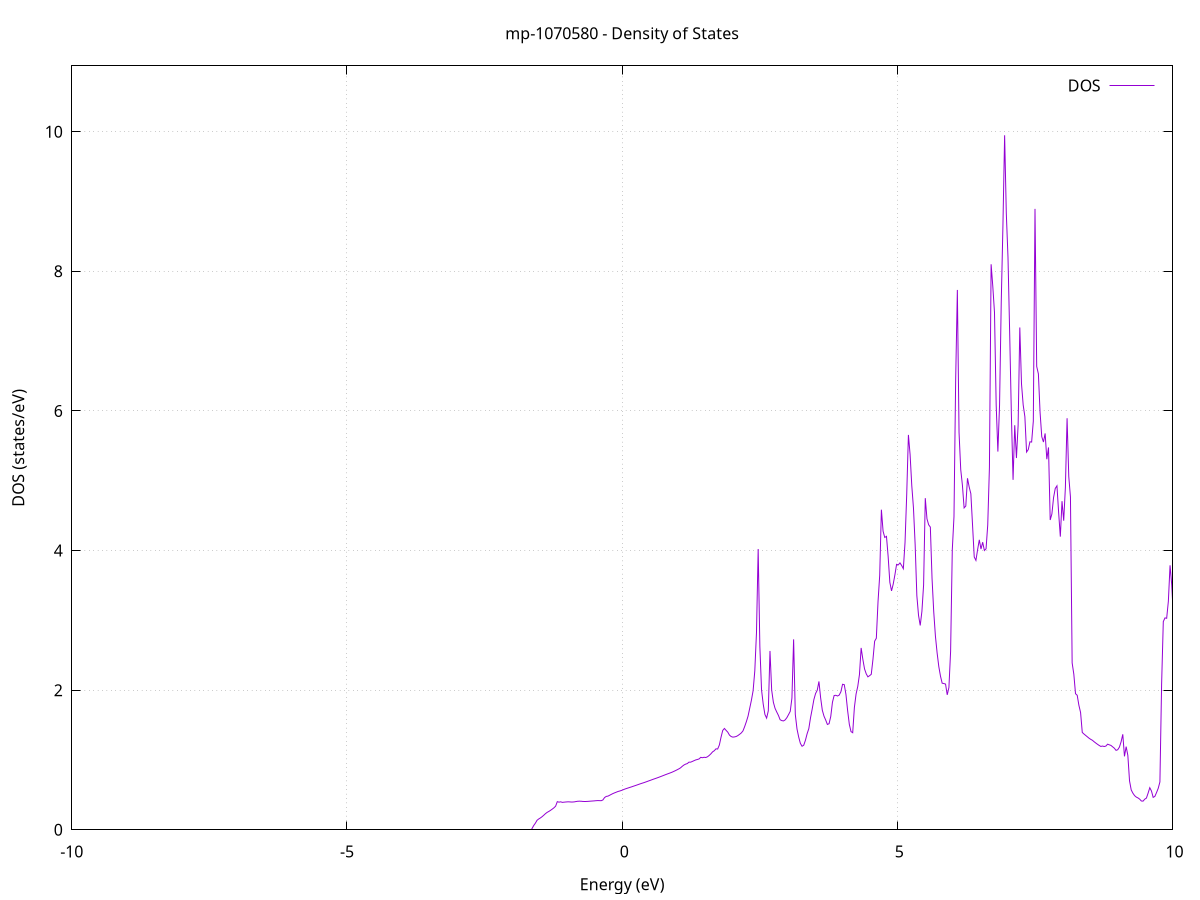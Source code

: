 set title 'mp-1070580 - Density of States'
set xlabel 'Energy (eV)'
set ylabel 'DOS (states/eV)'
set grid
set xrange [-10:10]
set yrange [0:10.944]
set xzeroaxis lt -1
set terminal png size 800,600
set output 'mp-1070580_dos_gnuplot.png'
plot '-' using 1:2 with lines title 'DOS'
-36.205200 0.000000
-36.174500 0.000000
-36.143800 0.000000
-36.113100 0.000000
-36.082500 0.000000
-36.051800 0.000000
-36.021100 0.000000
-35.990500 0.000000
-35.959800 0.000000
-35.929100 0.000000
-35.898400 0.000000
-35.867800 0.000000
-35.837100 0.000000
-35.806400 0.000000
-35.775800 0.000000
-35.745100 0.000000
-35.714400 0.000000
-35.683700 0.000000
-35.653100 0.000000
-35.622400 0.000000
-35.591700 0.000000
-35.561100 0.000000
-35.530400 0.000000
-35.499700 0.000000
-35.469000 0.000000
-35.438400 0.000000
-35.407700 0.000000
-35.377000 0.000000
-35.346400 0.000000
-35.315700 0.000000
-35.285000 0.000000
-35.254300 0.000000
-35.223700 0.000000
-35.193000 0.000000
-35.162300 0.000000
-35.131700 0.000000
-35.101000 0.000000
-35.070300 0.000000
-35.039600 0.000000
-35.009000 0.000000
-34.978300 0.000000
-34.947600 0.000000
-34.917000 0.000000
-34.886300 0.000000
-34.855600 0.000000
-34.824900 0.000000
-34.794300 0.000000
-34.763600 0.000000
-34.732900 0.000000
-34.702300 0.000000
-34.671600 0.000000
-34.640900 0.000000
-34.610200 0.000000
-34.579600 0.000000
-34.548900 0.000000
-34.518200 0.000000
-34.487600 0.000000
-34.456900 0.000000
-34.426200 0.000000
-34.395500 0.000000
-34.364900 0.000000
-34.334200 0.000000
-34.303500 0.000000
-34.272900 0.000000
-34.242200 0.000000
-34.211500 0.000000
-34.180800 0.000000
-34.150200 0.000000
-34.119500 0.000000
-34.088800 0.000000
-34.058200 0.000000
-34.027500 0.000000
-33.996800 0.000000
-33.966100 0.000000
-33.935500 0.000000
-33.904800 0.000000
-33.874100 0.000000
-33.843500 0.000000
-33.812800 0.000000
-33.782100 0.000000
-33.751400 0.000000
-33.720800 0.000000
-33.690100 0.000000
-33.659400 0.000000
-33.628800 0.000000
-33.598100 0.000000
-33.567400 0.000000
-33.536700 0.000000
-33.506100 0.000000
-33.475400 0.000000
-33.444700 0.000000
-33.414100 24.724900
-33.383400 54.787100
-33.352700 37.882100
-33.322000 36.893400
-33.291400 140.689600
-33.260700 34.924200
-33.230000 0.000000
-33.199400 61.455600
-33.168700 0.000000
-33.138000 0.000000
-33.107300 0.000000
-33.076700 0.000000
-33.046000 0.000000
-33.015300 0.000000
-32.984700 0.000000
-32.954000 0.000000
-32.923300 0.000000
-32.892600 0.000000
-32.862000 0.000000
-32.831300 0.000000
-32.800600 0.000000
-32.770000 0.000000
-32.739300 0.000000
-32.708600 0.000000
-32.677900 0.000000
-32.647300 0.000000
-32.616600 0.000000
-32.585900 0.000000
-32.555300 0.000000
-32.524600 0.000000
-32.493900 0.000000
-32.463200 0.000000
-32.432600 0.000000
-32.401900 0.000000
-32.371200 0.000000
-32.340600 0.000000
-32.309900 0.000000
-32.279200 0.000000
-32.248500 0.000000
-32.217900 0.000000
-32.187200 0.000000
-32.156500 0.000000
-32.125900 0.000000
-32.095200 0.000000
-32.064500 0.000000
-32.033800 0.000000
-32.003200 0.000000
-31.972500 0.000000
-31.941800 0.000000
-31.911200 0.000000
-31.880500 0.000000
-31.849800 0.000000
-31.819100 0.000000
-31.788500 0.000000
-31.757800 0.000000
-31.727100 0.000000
-31.696400 0.000000
-31.665800 0.000000
-31.635100 0.000000
-31.604400 0.000000
-31.573800 0.000000
-31.543100 0.000000
-31.512400 0.000000
-31.481700 0.000000
-31.451100 0.000000
-31.420400 0.000000
-31.389700 0.000000
-31.359100 0.000000
-31.328400 0.000000
-31.297700 0.000000
-31.267000 0.000000
-31.236400 0.000000
-31.205700 0.000000
-31.175000 0.000000
-31.144400 0.000000
-31.113700 0.000000
-31.083000 0.000000
-31.052300 0.000000
-31.021700 0.000000
-30.991000 0.000000
-30.960300 0.000000
-30.929700 0.000000
-30.899000 0.000000
-30.868300 0.000000
-30.837600 0.000000
-30.807000 0.000000
-30.776300 0.000000
-30.745600 0.000000
-30.715000 0.000000
-30.684300 0.000000
-30.653600 0.000000
-30.622900 0.000000
-30.592300 0.000000
-30.561600 0.000000
-30.530900 0.000000
-30.500300 0.000000
-30.469600 0.000000
-30.438900 0.000000
-30.408200 0.000000
-30.377600 0.000000
-30.346900 0.000000
-30.316200 0.000000
-30.285600 0.000000
-30.254900 0.000000
-30.224200 0.000000
-30.193500 0.000000
-30.162900 0.000000
-30.132200 0.000000
-30.101500 0.000000
-30.070900 0.000000
-30.040200 0.000000
-30.009500 0.000000
-29.978800 0.000000
-29.948200 0.000000
-29.917500 0.000000
-29.886800 0.000000
-29.856200 0.000000
-29.825500 0.000000
-29.794800 0.000000
-29.764100 0.000000
-29.733500 0.000000
-29.702800 0.000000
-29.672100 0.000000
-29.641500 0.000000
-29.610800 0.000000
-29.580100 0.000000
-29.549400 0.000000
-29.518800 0.000000
-29.488100 0.000000
-29.457400 0.000000
-29.426800 0.000000
-29.396100 0.000000
-29.365400 0.000000
-29.334700 0.000000
-29.304100 0.000000
-29.273400 0.000000
-29.242700 0.000000
-29.212100 0.000000
-29.181400 0.000000
-29.150700 0.000000
-29.120000 0.000000
-29.089400 0.000000
-29.058700 0.000000
-29.028000 0.000000
-28.997400 0.000000
-28.966700 0.000000
-28.936000 0.000000
-28.905300 0.000000
-28.874700 0.000000
-28.844000 0.000000
-28.813300 0.000000
-28.782700 0.000000
-28.752000 0.000000
-28.721300 0.000000
-28.690600 0.000000
-28.660000 0.000000
-28.629300 0.000000
-28.598600 0.000000
-28.568000 0.000000
-28.537300 0.000000
-28.506600 0.000000
-28.475900 0.000000
-28.445300 0.000000
-28.414600 0.000000
-28.383900 0.000000
-28.353300 0.000000
-28.322600 0.000000
-28.291900 0.000000
-28.261200 0.000000
-28.230600 0.000000
-28.199900 0.000000
-28.169200 0.000000
-28.138600 0.000000
-28.107900 0.000000
-28.077200 0.000000
-28.046500 0.000000
-28.015900 0.000000
-27.985200 0.000000
-27.954500 0.000000
-27.923900 0.000000
-27.893200 0.000000
-27.862500 0.000000
-27.831800 0.000000
-27.801200 0.000000
-27.770500 0.000000
-27.739800 0.000000
-27.709200 0.000000
-27.678500 0.000000
-27.647800 0.000000
-27.617100 0.000000
-27.586500 0.000000
-27.555800 0.000000
-27.525100 0.000000
-27.494500 0.000000
-27.463800 0.000000
-27.433100 0.000000
-27.402400 0.000000
-27.371800 0.000000
-27.341100 0.000000
-27.310400 0.000000
-27.279800 0.000000
-27.249100 0.000000
-27.218400 0.000000
-27.187700 0.000000
-27.157100 0.000000
-27.126400 0.000000
-27.095700 0.000000
-27.065100 0.000000
-27.034400 0.000000
-27.003700 0.000000
-26.973000 0.000000
-26.942400 0.000000
-26.911700 0.000000
-26.881000 0.000000
-26.850400 0.000000
-26.819700 0.000000
-26.789000 0.000000
-26.758300 0.000000
-26.727700 0.000000
-26.697000 0.000000
-26.666300 0.000000
-26.635700 0.000000
-26.605000 0.000000
-26.574300 0.000000
-26.543600 0.000000
-26.513000 0.000000
-26.482300 0.000000
-26.451600 0.000000
-26.420900 0.000000
-26.390300 0.000000
-26.359600 0.000000
-26.328900 0.000000
-26.298300 0.000000
-26.267600 0.000000
-26.236900 0.000000
-26.206200 0.000000
-26.175600 0.000000
-26.144900 0.000000
-26.114200 0.000000
-26.083600 0.000000
-26.052900 0.000000
-26.022200 0.000000
-25.991500 0.000000
-25.960900 0.000000
-25.930200 0.000000
-25.899500 0.000000
-25.868900 0.000000
-25.838200 0.000000
-25.807500 0.000000
-25.776800 0.000000
-25.746200 0.000000
-25.715500 0.000000
-25.684800 0.000000
-25.654200 0.000000
-25.623500 0.000000
-25.592800 0.000000
-25.562100 0.000000
-25.531500 0.000000
-25.500800 0.000000
-25.470100 0.000000
-25.439500 0.000000
-25.408800 0.000000
-25.378100 0.000000
-25.347400 0.000000
-25.316800 0.000000
-25.286100 0.000000
-25.255400 0.000000
-25.224800 0.000000
-25.194100 0.000000
-25.163400 0.000000
-25.132700 0.000000
-25.102100 0.000000
-25.071400 0.000000
-25.040700 0.000000
-25.010100 0.000000
-24.979400 0.000000
-24.948700 0.000000
-24.918000 0.000000
-24.887400 0.000000
-24.856700 0.000000
-24.826000 0.000000
-24.795400 0.000000
-24.764700 0.000000
-24.734000 0.000000
-24.703300 0.000000
-24.672700 0.000000
-24.642000 0.000000
-24.611300 0.000000
-24.580700 0.000000
-24.550000 0.000000
-24.519300 0.000000
-24.488600 0.000000
-24.458000 0.000000
-24.427300 0.000000
-24.396600 0.000000
-24.366000 0.000000
-24.335300 0.000000
-24.304600 0.000000
-24.273900 0.000000
-24.243300 0.000000
-24.212600 0.000000
-24.181900 0.000000
-24.151300 0.000000
-24.120600 0.000000
-24.089900 0.000000
-24.059200 0.000000
-24.028600 0.000000
-23.997900 0.000000
-23.967200 0.000000
-23.936600 0.000000
-23.905900 0.000000
-23.875200 0.000000
-23.844500 0.000000
-23.813900 0.000000
-23.783200 0.000000
-23.752500 0.000000
-23.721900 0.000000
-23.691200 0.000000
-23.660500 0.000000
-23.629800 0.000000
-23.599200 0.000000
-23.568500 0.000000
-23.537800 0.000000
-23.507200 0.000000
-23.476500 0.000000
-23.445800 0.000000
-23.415100 0.000000
-23.384500 0.000000
-23.353800 0.000000
-23.323100 0.000000
-23.292500 0.000000
-23.261800 0.000000
-23.231100 0.000000
-23.200400 0.000000
-23.169800 0.000000
-23.139100 0.000000
-23.108400 0.000000
-23.077800 0.000000
-23.047100 0.000000
-23.016400 0.000000
-22.985700 0.000000
-22.955100 0.000000
-22.924400 0.000000
-22.893700 0.000000
-22.863100 0.000000
-22.832400 0.000000
-22.801700 0.000000
-22.771000 0.000000
-22.740400 0.000000
-22.709700 0.000000
-22.679000 0.000000
-22.648400 0.000000
-22.617700 0.000000
-22.587000 0.000000
-22.556300 0.000000
-22.525700 0.000000
-22.495000 0.000000
-22.464300 0.000000
-22.433700 0.000000
-22.403000 0.000000
-22.372300 0.000000
-22.341600 0.000000
-22.311000 0.000000
-22.280300 0.000000
-22.249600 0.000000
-22.219000 0.000000
-22.188300 0.000000
-22.157600 0.000000
-22.126900 0.000000
-22.096300 0.000000
-22.065600 0.000000
-22.034900 0.000000
-22.004300 0.000000
-21.973600 0.000000
-21.942900 0.000000
-21.912200 0.000000
-21.881600 0.000000
-21.850900 0.000000
-21.820200 0.000000
-21.789600 0.000000
-21.758900 0.000000
-21.728200 0.000000
-21.697500 0.000000
-21.666900 0.000000
-21.636200 0.000000
-21.605500 0.000000
-21.574900 0.000000
-21.544200 0.000000
-21.513500 0.000000
-21.482800 0.000000
-21.452200 0.000000
-21.421500 0.000000
-21.390800 0.000000
-21.360100 0.000000
-21.329500 0.000000
-21.298800 0.000000
-21.268100 0.000000
-21.237500 0.000000
-21.206800 0.000000
-21.176100 0.000000
-21.145400 0.000000
-21.114800 0.000000
-21.084100 0.000000
-21.053400 0.000000
-21.022800 0.000000
-20.992100 0.000000
-20.961400 0.000000
-20.930700 0.000000
-20.900100 0.000000
-20.869400 0.000000
-20.838700 0.000000
-20.808100 0.000000
-20.777400 0.000000
-20.746700 0.000000
-20.716000 0.000000
-20.685400 0.000000
-20.654700 0.000000
-20.624000 0.000000
-20.593400 0.000000
-20.562700 0.000000
-20.532000 0.000000
-20.501300 0.000000
-20.470700 0.000000
-20.440000 0.000000
-20.409300 0.000000
-20.378700 0.000000
-20.348000 0.000000
-20.317300 0.000000
-20.286600 0.000000
-20.256000 0.000000
-20.225300 0.000000
-20.194600 0.000000
-20.164000 0.000000
-20.133300 0.000000
-20.102600 0.000000
-20.071900 0.000000
-20.041300 0.000000
-20.010600 0.000000
-19.979900 0.000000
-19.949300 0.000000
-19.918600 0.000000
-19.887900 0.000000
-19.857200 0.000000
-19.826600 0.000000
-19.795900 0.000000
-19.765200 0.000000
-19.734600 0.000000
-19.703900 0.000000
-19.673200 0.000000
-19.642500 0.000000
-19.611900 0.000000
-19.581200 0.000000
-19.550500 0.000000
-19.519900 0.000000
-19.489200 0.000000
-19.458500 0.000000
-19.427800 0.000000
-19.397200 0.000000
-19.366500 0.000000
-19.335800 0.000000
-19.305200 0.000000
-19.274500 0.000000
-19.243800 0.000000
-19.213100 0.000000
-19.182500 0.000000
-19.151800 0.000000
-19.121100 0.000000
-19.090500 0.000000
-19.059800 0.000000
-19.029100 0.000000
-18.998400 0.000000
-18.967800 0.000000
-18.937100 0.000000
-18.906400 0.000000
-18.875800 0.000000
-18.845100 0.000000
-18.814400 0.000000
-18.783700 0.000000
-18.753100 0.000000
-18.722400 0.000000
-18.691700 0.000000
-18.661100 0.000000
-18.630400 0.000000
-18.599700 0.000000
-18.569000 0.000000
-18.538400 0.000000
-18.507700 0.000000
-18.477000 0.000000
-18.446400 0.000000
-18.415700 0.000000
-18.385000 0.000000
-18.354300 0.000000
-18.323700 0.000000
-18.293000 0.000000
-18.262300 0.000000
-18.231700 0.000000
-18.201000 0.000000
-18.170300 0.000000
-18.139600 0.000000
-18.109000 0.000000
-18.078300 0.000000
-18.047600 0.000000
-18.017000 0.000000
-17.986300 0.000000
-17.955600 0.000000
-17.924900 0.000000
-17.894300 0.000000
-17.863600 0.000000
-17.832900 0.000000
-17.802300 0.000000
-17.771600 0.000000
-17.740900 0.000000
-17.710200 0.000000
-17.679600 0.000000
-17.648900 0.000000
-17.618200 0.000000
-17.587600 0.000000
-17.556900 0.000000
-17.526200 0.000000
-17.495500 0.000000
-17.464900 0.000000
-17.434200 0.000000
-17.403500 0.000000
-17.372900 0.000000
-17.342200 0.000000
-17.311500 0.000000
-17.280800 0.000000
-17.250200 0.000000
-17.219500 0.000000
-17.188800 0.000000
-17.158200 0.000000
-17.127500 0.000000
-17.096800 0.000000
-17.066100 0.000000
-17.035500 0.000000
-17.004800 0.000000
-16.974100 0.000000
-16.943500 0.000000
-16.912800 0.000000
-16.882100 0.000000
-16.851400 0.000000
-16.820800 0.000000
-16.790100 0.000000
-16.759400 0.000000
-16.728800 0.000000
-16.698100 0.000000
-16.667400 0.000000
-16.636700 0.000000
-16.606100 0.000000
-16.575400 0.000000
-16.544700 0.000000
-16.514100 0.000000
-16.483400 0.000000
-16.452700 0.000000
-16.422000 0.000000
-16.391400 0.000000
-16.360700 0.000000
-16.330000 0.000000
-16.299400 0.000000
-16.268700 0.000000
-16.238000 0.000000
-16.207300 0.000000
-16.176700 0.000000
-16.146000 0.000000
-16.115300 0.000000
-16.084600 0.000000
-16.054000 0.000000
-16.023300 0.000000
-15.992600 0.000000
-15.962000 0.000000
-15.931300 0.000000
-15.900600 0.000000
-15.869900 0.000000
-15.839300 0.000000
-15.808600 0.000000
-15.777900 0.000000
-15.747300 0.000000
-15.716600 0.000000
-15.685900 0.000000
-15.655200 0.000000
-15.624600 0.000000
-15.593900 0.000000
-15.563200 0.000000
-15.532600 0.000000
-15.501900 0.000000
-15.471200 0.000000
-15.440500 0.000000
-15.409900 0.000000
-15.379200 0.000000
-15.348500 0.000000
-15.317900 0.000000
-15.287200 0.000000
-15.256500 0.000000
-15.225800 0.000000
-15.195200 0.000000
-15.164500 0.000000
-15.133800 0.000000
-15.103200 0.000000
-15.072500 0.000000
-15.041800 0.000000
-15.011100 0.000000
-14.980500 0.000000
-14.949800 0.000000
-14.919100 0.000000
-14.888500 0.000000
-14.857800 0.000000
-14.827100 0.000000
-14.796400 0.000000
-14.765800 0.000000
-14.735100 0.000000
-14.704400 0.000000
-14.673800 0.000000
-14.643100 0.000000
-14.612400 0.000000
-14.581700 0.000000
-14.551100 0.000000
-14.520400 0.000000
-14.489700 0.000000
-14.459100 0.000000
-14.428400 0.000000
-14.397700 0.000000
-14.367000 0.000000
-14.336400 0.000000
-14.305700 0.000000
-14.275000 0.000000
-14.244400 0.000000
-14.213700 0.000000
-14.183000 0.000000
-14.152300 0.000000
-14.121700 0.000000
-14.091000 0.000000
-14.060300 0.000000
-14.029700 0.000000
-13.999000 0.000000
-13.968300 0.000000
-13.937600 0.000000
-13.907000 0.000000
-13.876300 0.000000
-13.845600 0.000000
-13.815000 0.000000
-13.784300 0.000000
-13.753600 0.000000
-13.722900 0.000000
-13.692300 0.000000
-13.661600 0.000000
-13.630900 0.000000
-13.600300 0.000000
-13.569600 0.000000
-13.538900 0.000000
-13.508200 0.000000
-13.477600 0.000000
-13.446900 0.000000
-13.416200 0.000000
-13.385600 0.000000
-13.354900 0.000000
-13.324200 0.000000
-13.293500 0.000000
-13.262900 0.000000
-13.232200 0.000000
-13.201500 0.000000
-13.170900 0.000000
-13.140200 0.000000
-13.109500 0.000000
-13.078800 0.000000
-13.048200 0.000000
-13.017500 0.000000
-12.986800 0.000000
-12.956200 0.000000
-12.925500 0.000000
-12.894800 0.000000
-12.864100 0.000000
-12.833500 0.000000
-12.802800 0.000000
-12.772100 0.000000
-12.741500 0.000000
-12.710800 0.000000
-12.680100 0.000000
-12.649400 0.000000
-12.618800 0.000000
-12.588100 0.000000
-12.557400 0.000000
-12.526800 0.000000
-12.496100 0.000000
-12.465400 0.000000
-12.434700 0.000000
-12.404100 0.000000
-12.373400 0.000000
-12.342700 0.000000
-12.312100 0.000000
-12.281400 0.000000
-12.250700 0.000000
-12.220000 0.000000
-12.189400 0.000000
-12.158700 0.000000
-12.128000 0.000000
-12.097400 0.000000
-12.066700 0.000000
-12.036000 0.000000
-12.005300 0.000000
-11.974700 0.000000
-11.944000 0.000000
-11.913300 0.000000
-11.882700 0.000000
-11.852000 0.000000
-11.821300 0.000000
-11.790600 0.000000
-11.760000 0.000000
-11.729300 0.000000
-11.698600 0.000000
-11.668000 0.000000
-11.637300 0.000000
-11.606600 0.000000
-11.575900 0.000000
-11.545300 0.000000
-11.514600 0.000000
-11.483900 0.000000
-11.453300 0.000000
-11.422600 0.000000
-11.391900 0.000000
-11.361200 0.000000
-11.330600 0.000000
-11.299900 0.000000
-11.269200 0.000000
-11.238600 0.000000
-11.207900 0.000000
-11.177200 0.000000
-11.146500 0.000000
-11.115900 0.000000
-11.085200 0.000000
-11.054500 0.000000
-11.023900 0.000000
-10.993200 0.000000
-10.962500 0.000000
-10.931800 0.000000
-10.901200 0.000000
-10.870500 0.000000
-10.839800 0.000000
-10.809100 0.000000
-10.778500 0.000000
-10.747800 0.000000
-10.717100 0.000000
-10.686500 0.000000
-10.655800 0.000000
-10.625100 0.000000
-10.594400 0.000000
-10.563800 0.000000
-10.533100 0.000000
-10.502400 0.000000
-10.471800 0.000000
-10.441100 0.000000
-10.410400 0.000000
-10.379700 0.000000
-10.349100 0.000000
-10.318400 0.000000
-10.287700 0.000000
-10.257100 0.000000
-10.226400 0.000000
-10.195700 0.000000
-10.165000 0.000000
-10.134400 0.000000
-10.103700 0.000000
-10.073000 0.000000
-10.042400 0.000000
-10.011700 0.000000
-9.981000 0.000000
-9.950300 0.000000
-9.919700 0.000000
-9.889000 0.000000
-9.858300 0.000000
-9.827700 0.000000
-9.797000 0.000000
-9.766300 0.000000
-9.735600 0.000000
-9.705000 0.000000
-9.674300 0.000000
-9.643600 0.000000
-9.613000 0.000000
-9.582300 0.000000
-9.551600 0.000000
-9.520900 0.000000
-9.490300 0.000000
-9.459600 0.000000
-9.428900 0.000000
-9.398300 0.000000
-9.367600 0.000000
-9.336900 0.000000
-9.306200 0.000000
-9.275600 0.000000
-9.244900 0.000000
-9.214200 0.000000
-9.183600 0.000000
-9.152900 0.000000
-9.122200 0.000000
-9.091500 0.000000
-9.060900 0.000000
-9.030200 0.000000
-8.999500 0.000000
-8.968900 0.000000
-8.938200 0.000000
-8.907500 0.000000
-8.876800 0.000000
-8.846200 0.000000
-8.815500 0.000000
-8.784800 0.000000
-8.754200 0.000000
-8.723500 0.000000
-8.692800 0.000000
-8.662100 0.000000
-8.631500 0.000000
-8.600800 0.000000
-8.570100 0.000000
-8.539500 0.000000
-8.508800 0.000000
-8.478100 0.000000
-8.447400 0.000000
-8.416800 0.000000
-8.386100 0.000000
-8.355400 0.000000
-8.324800 0.000000
-8.294100 0.000000
-8.263400 0.000000
-8.232700 0.000000
-8.202100 0.000000
-8.171400 0.000000
-8.140700 0.000000
-8.110100 0.000000
-8.079400 0.000000
-8.048700 0.000000
-8.018000 0.000000
-7.987400 0.000000
-7.956700 0.000000
-7.926000 0.000000
-7.895400 0.000000
-7.864700 0.000000
-7.834000 0.000000
-7.803300 0.000000
-7.772700 0.000000
-7.742000 0.000000
-7.711300 0.000000
-7.680700 0.000000
-7.650000 0.000000
-7.619300 0.000000
-7.588600 0.000000
-7.558000 0.000000
-7.527300 0.000000
-7.496600 0.000000
-7.466000 0.000000
-7.435300 0.000000
-7.404600 0.000000
-7.373900 0.000000
-7.343300 0.000000
-7.312600 0.000000
-7.281900 0.000000
-7.251300 0.000000
-7.220600 0.000000
-7.189900 0.000000
-7.159200 0.000000
-7.128600 0.000000
-7.097900 0.000000
-7.067200 0.000000
-7.036600 0.000000
-7.005900 0.000000
-6.975200 0.000000
-6.944500 0.000000
-6.913900 0.000000
-6.883200 0.000000
-6.852500 0.000000
-6.821900 0.000000
-6.791200 0.000000
-6.760500 0.000000
-6.729800 0.000000
-6.699200 0.000000
-6.668500 0.000000
-6.637800 0.000000
-6.607200 0.000000
-6.576500 0.000000
-6.545800 0.000000
-6.515100 0.000000
-6.484500 0.000000
-6.453800 0.000000
-6.423100 0.000000
-6.392500 0.000000
-6.361800 0.000000
-6.331100 0.000000
-6.300400 0.000000
-6.269800 0.000000
-6.239100 0.000000
-6.208400 0.000000
-6.177800 0.000000
-6.147100 0.000000
-6.116400 0.000000
-6.085700 0.000000
-6.055100 0.000000
-6.024400 0.000000
-5.993700 0.000000
-5.963100 0.000000
-5.932400 0.000000
-5.901700 0.000000
-5.871000 0.000000
-5.840400 0.000000
-5.809700 0.000000
-5.779000 0.000000
-5.748300 0.000000
-5.717700 0.000000
-5.687000 0.000000
-5.656300 0.000000
-5.625700 0.000000
-5.595000 0.000000
-5.564300 0.000000
-5.533600 0.000000
-5.503000 0.000000
-5.472300 0.000000
-5.441600 0.000000
-5.411000 0.000000
-5.380300 0.000000
-5.349600 0.000000
-5.318900 0.000000
-5.288300 0.000000
-5.257600 0.000000
-5.226900 0.000000
-5.196300 0.000000
-5.165600 0.000000
-5.134900 0.000000
-5.104200 0.000000
-5.073600 0.000000
-5.042900 0.000000
-5.012200 0.000000
-4.981600 0.000000
-4.950900 0.000000
-4.920200 0.000000
-4.889500 0.000000
-4.858900 0.000000
-4.828200 0.000000
-4.797500 0.000000
-4.766900 0.000000
-4.736200 0.000000
-4.705500 0.000000
-4.674800 0.000000
-4.644200 0.000000
-4.613500 0.000000
-4.582800 0.000000
-4.552200 0.000000
-4.521500 0.000000
-4.490800 0.000000
-4.460100 0.000000
-4.429500 0.000000
-4.398800 0.000000
-4.368100 0.000000
-4.337500 0.000000
-4.306800 0.000000
-4.276100 0.000000
-4.245400 0.000000
-4.214800 0.000000
-4.184100 0.000000
-4.153400 0.000000
-4.122800 0.000000
-4.092100 0.000000
-4.061400 0.000000
-4.030700 0.000000
-4.000100 0.000000
-3.969400 0.000000
-3.938700 0.000000
-3.908100 0.000000
-3.877400 0.000000
-3.846700 0.000000
-3.816000 0.000000
-3.785400 0.000000
-3.754700 0.000000
-3.724000 0.000000
-3.693400 0.000000
-3.662700 0.000000
-3.632000 0.000000
-3.601300 0.000000
-3.570700 0.000000
-3.540000 0.000000
-3.509300 0.000000
-3.478700 0.000000
-3.448000 0.000000
-3.417300 0.000000
-3.386600 0.000000
-3.356000 0.000000
-3.325300 0.000000
-3.294600 0.000000
-3.264000 0.000000
-3.233300 0.000000
-3.202600 0.000000
-3.171900 0.000000
-3.141300 0.000000
-3.110600 0.000000
-3.079900 0.000000
-3.049300 0.000000
-3.018600 0.000000
-2.987900 0.000000
-2.957200 0.000000
-2.926600 0.000000
-2.895900 0.000000
-2.865200 0.000000
-2.834600 0.000000
-2.803900 0.000000
-2.773200 0.000000
-2.742500 0.000000
-2.711900 0.000000
-2.681200 0.000000
-2.650500 0.000000
-2.619900 0.000000
-2.589200 0.000000
-2.558500 0.000000
-2.527800 0.000000
-2.497200 0.000000
-2.466500 0.000000
-2.435800 0.000000
-2.405200 0.000000
-2.374500 0.000000
-2.343800 0.000000
-2.313100 0.000000
-2.282500 0.000000
-2.251800 0.000000
-2.221100 0.000000
-2.190500 0.000000
-2.159800 0.000000
-2.129100 0.000000
-2.098400 0.000000
-2.067800 0.000000
-2.037100 0.000000
-2.006400 0.000000
-1.975800 0.000000
-1.945100 0.000000
-1.914400 0.000000
-1.883700 0.000000
-1.853100 0.000000
-1.822400 0.000000
-1.791700 0.000000
-1.761100 0.000000
-1.730400 0.000000
-1.699700 0.000000
-1.669000 0.000000
-1.638400 0.000000
-1.607700 0.060000
-1.577000 0.094200
-1.546400 0.136000
-1.515700 0.154900
-1.485000 0.169700
-1.454300 0.187700
-1.423700 0.208800
-1.393000 0.231300
-1.362300 0.249700
-1.331700 0.262900
-1.301000 0.278600
-1.270300 0.295800
-1.239600 0.314400
-1.209000 0.338100
-1.178300 0.402700
-1.147600 0.395800
-1.117000 0.400500
-1.086300 0.392600
-1.055600 0.395600
-1.024900 0.397900
-0.994300 0.399900
-0.963600 0.400000
-0.932900 0.398000
-0.902300 0.397700
-0.871600 0.399400
-0.840900 0.404000
-0.810200 0.408300
-0.779600 0.409600
-0.748900 0.409100
-0.718200 0.406300
-0.687600 0.405000
-0.656900 0.405000
-0.626200 0.406700
-0.595500 0.408700
-0.564900 0.410600
-0.534200 0.412400
-0.503500 0.414400
-0.472800 0.416600
-0.442200 0.418300
-0.411500 0.417500
-0.380800 0.416700
-0.350200 0.426900
-0.319500 0.461300
-0.288800 0.478100
-0.258100 0.482100
-0.227500 0.494400
-0.196800 0.507300
-0.166100 0.519400
-0.135500 0.529600
-0.104800 0.539200
-0.074100 0.548900
-0.043400 0.555400
-0.012800 0.563500
0.017900 0.573000
0.048600 0.583000
0.079200 0.591300
0.109900 0.599300
0.140600 0.607200
0.171300 0.615000
0.201900 0.623400
0.232600 0.631600
0.263300 0.639900
0.293900 0.648500
0.324600 0.657000
0.355300 0.665200
0.386000 0.672800
0.416600 0.681000
0.447300 0.689800
0.478000 0.698800
0.508600 0.707400
0.539300 0.716300
0.570000 0.725300
0.600700 0.733600
0.631300 0.742100
0.662000 0.751000
0.692700 0.760100
0.723300 0.769500
0.754000 0.779000
0.784700 0.788500
0.815400 0.797700
0.846000 0.806500
0.876700 0.815600
0.907400 0.825200
0.938000 0.836100
0.968700 0.847600
0.999400 0.859700
1.030100 0.872500
1.060700 0.887100
1.091400 0.908900
1.122100 0.927500
1.152700 0.940400
1.183400 0.948100
1.214100 0.968900
1.244800 0.968600
1.275400 0.979100
1.306100 0.990000
1.336800 1.000600
1.367400 1.007000
1.398100 1.015200
1.428800 1.037700
1.459500 1.032400
1.490100 1.038900
1.520800 1.035400
1.551500 1.046300
1.582100 1.065100
1.612800 1.088400
1.643500 1.116300
1.674200 1.132600
1.704800 1.159500
1.735500 1.157100
1.766200 1.214000
1.796800 1.326000
1.827500 1.422900
1.858200 1.451600
1.888900 1.424000
1.919500 1.398100
1.950200 1.356100
1.980900 1.335700
2.011500 1.327300
2.042200 1.330400
2.072900 1.336500
2.103600 1.350100
2.134200 1.367700
2.164900 1.387300
2.195600 1.416700
2.226200 1.478400
2.256900 1.548400
2.287600 1.627600
2.318300 1.741900
2.348900 1.856600
2.379600 1.992500
2.410300 2.276300
2.440900 2.823400
2.471600 4.022300
2.502300 2.626400
2.533000 2.002900
2.563600 1.798000
2.594300 1.651600
2.625000 1.599500
2.655600 1.704000
2.686300 2.561500
2.717000 2.001000
2.747700 1.827200
2.778300 1.739900
2.809000 1.687200
2.839700 1.638500
2.870300 1.577000
2.901000 1.564000
2.931700 1.559500
2.962400 1.574400
2.993000 1.606200
3.023700 1.650400
3.054400 1.696500
3.085000 1.887100
3.115700 2.727800
3.146400 1.652000
3.177100 1.444200
3.207700 1.328600
3.238400 1.237900
3.269100 1.196300
3.299700 1.211900
3.330400 1.282400
3.361100 1.376300
3.391800 1.448900
3.422400 1.603100
3.453100 1.728900
3.483800 1.865100
3.514400 1.951200
3.545100 1.999300
3.575800 2.125200
3.606500 1.891300
3.637100 1.712600
3.667800 1.627400
3.698500 1.571900
3.729100 1.509000
3.759800 1.519300
3.790500 1.623200
3.821200 1.826200
3.851800 1.923400
3.882500 1.926600
3.913200 1.916500
3.943800 1.929400
3.974500 1.976600
4.005200 2.084500
4.035900 2.079300
4.066500 1.938800
4.097200 1.706000
4.127900 1.510300
4.158500 1.406400
4.189200 1.390500
4.219900 1.753000
4.250600 1.945200
4.281200 2.053900
4.311900 2.223300
4.342600 2.605400
4.373200 2.444400
4.403900 2.305600
4.434600 2.235000
4.465300 2.191000
4.495900 2.207500
4.526600 2.227500
4.557300 2.440400
4.587900 2.701600
4.618600 2.744100
4.649300 3.267500
4.680000 3.644000
4.710600 4.585500
4.741300 4.277300
4.772000 4.187900
4.802700 4.203600
4.833300 3.914700
4.864000 3.545200
4.894700 3.422400
4.925300 3.519500
4.956000 3.651500
4.986700 3.802900
5.017400 3.794700
5.048000 3.823500
5.078700 3.786500
5.109400 3.740000
5.140000 4.114500
5.170700 4.804800
5.201400 5.656900
5.232100 5.376800
5.262700 4.930900
5.293400 4.609700
5.324100 4.083800
5.354700 3.354600
5.385400 3.071700
5.416100 2.927300
5.446800 3.128800
5.477400 3.506300
5.508100 4.751200
5.538800 4.454700
5.569400 4.369800
5.600100 4.336200
5.630800 3.602100
5.661500 3.124100
5.692100 2.775500
5.722800 2.535500
5.753500 2.339400
5.784100 2.201700
5.814800 2.100000
5.845500 2.095200
5.876200 2.087400
5.906800 1.932900
5.937500 2.038300
5.968200 2.555900
5.998800 4.011700
6.029500 4.485200
6.060200 6.448300
6.090900 7.734200
6.121500 5.691800
6.152200 5.160100
6.182900 4.934800
6.213500 4.611200
6.244200 4.638500
6.274900 5.035900
6.305600 4.910900
6.336200 4.814200
6.366900 4.364000
6.397600 3.907800
6.428200 3.859300
6.458900 4.013900
6.489600 4.153600
6.520300 4.021800
6.550900 4.120100
6.581600 4.001400
6.612300 4.025200
6.642900 4.366900
6.673600 5.193000
6.704300 8.101700
6.735000 7.782900
6.765600 7.412100
6.796300 6.086800
6.827000 5.417700
6.857600 6.084700
6.888300 7.551200
6.919000 8.656100
6.949700 9.949500
6.980300 8.831400
7.011000 8.198500
7.041700 7.108900
7.072300 5.953300
7.103000 5.013600
7.133700 5.796200
7.164400 5.325900
7.195000 5.795600
7.225700 7.196100
7.256400 6.388300
7.287000 6.085800
7.317700 5.917900
7.348400 5.411300
7.379100 5.446800
7.409700 5.558200
7.440400 5.554800
7.471100 5.853700
7.501700 8.895500
7.532400 6.638300
7.563100 6.531500
7.593800 5.979500
7.624400 5.632100
7.655100 5.554900
7.685800 5.678300
7.716400 5.308500
7.747100 5.477800
7.777800 4.438300
7.808500 4.524400
7.839100 4.759900
7.869800 4.890600
7.900500 4.927600
7.931100 4.543700
7.961800 4.199500
7.992500 4.707700
8.023200 4.427900
8.053800 4.904900
8.084500 5.895800
8.115200 5.061700
8.145800 4.767500
8.176500 2.391000
8.207200 2.227900
8.237900 1.949500
8.268500 1.926900
8.299200 1.783700
8.329900 1.680000
8.360500 1.394700
8.391200 1.372100
8.421900 1.352000
8.452600 1.332100
8.483200 1.312000
8.513900 1.295800
8.544600 1.282300
8.575200 1.261600
8.605900 1.242900
8.636600 1.225000
8.667300 1.208500
8.697900 1.194000
8.728600 1.199500
8.759300 1.193100
8.789900 1.199300
8.820600 1.226300
8.851300 1.217200
8.882000 1.208500
8.912600 1.188300
8.943300 1.168800
8.974000 1.137700
9.004600 1.146600
9.035300 1.184200
9.066000 1.260200
9.096700 1.367700
9.127300 1.051800
9.158000 1.191100
9.188700 1.065200
9.219300 0.700500
9.250000 0.571000
9.280700 0.523800
9.311400 0.489000
9.342000 0.468500
9.372700 0.456300
9.403400 0.439000
9.434000 0.412500
9.464700 0.410200
9.495400 0.438300
9.526100 0.454000
9.556700 0.525200
9.587400 0.602800
9.618100 0.554800
9.648700 0.464100
9.679400 0.477900
9.710100 0.533400
9.740800 0.594400
9.771400 0.685600
9.802100 2.084500
9.832800 2.982200
9.863500 3.035600
9.894100 3.030000
9.924800 3.273400
9.955500 3.788600
9.986100 3.509900
10.016800 3.028800
10.047500 2.723100
10.078200 3.109500
10.108800 4.099800
10.139500 3.696000
10.170200 3.815200
10.200800 3.147400
10.231500 2.857800
10.262200 2.571900
10.292900 2.353700
10.323500 2.183300
10.354200 2.030400
10.384900 1.887900
10.415500 1.774200
10.446200 1.681600
10.476900 1.652600
10.507600 1.577700
10.538200 1.530800
10.568900 1.490500
10.599600 1.462700
10.630200 1.442700
10.660900 1.411200
10.691600 1.403600
10.722300 1.381500
10.752900 1.354600
10.783600 1.351900
10.814300 1.369300
10.844900 1.381400
10.875600 1.453500
10.906300 1.779600
10.937000 1.893500
10.967600 1.867800
10.998300 1.839900
11.029000 1.638700
11.059600 1.604800
11.090300 1.636500
11.121000 1.650500
11.151700 1.655100
11.182300 1.707700
11.213000 1.624100
11.243700 1.606500
11.274300 1.609800
11.305000 1.632400
11.335700 1.693000
11.366400 1.935000
11.397000 1.693500
11.427700 1.544300
11.458400 1.329700
11.489000 1.226700
11.519700 1.171500
11.550400 1.123600
11.581100 1.099300
11.611700 1.061300
11.642400 1.007600
11.673100 0.970600
11.703700 0.947100
11.734400 0.935500
11.765100 0.943200
11.795800 0.896100
11.826400 0.893600
11.857100 0.935700
11.887800 0.954200
11.918400 0.965600
11.949100 0.967000
11.979800 0.999700
12.010500 1.068200
12.041100 1.145400
12.071800 1.345700
12.102500 1.451600
12.133100 1.610600
12.163800 1.623800
12.194500 1.868800
12.225200 1.798800
12.255800 1.618400
12.286500 1.749800
12.317200 1.810500
12.347800 1.878200
12.378500 1.957700
12.409200 2.060300
12.439900 2.119200
12.470500 2.028300
12.501200 1.976800
12.531900 1.922100
12.562500 1.873100
12.593200 1.907900
12.623900 2.612300
12.654600 4.017500
12.685200 3.069500
12.715900 3.245900
12.746600 3.501700
12.777200 3.732300
12.807900 3.530000
12.838600 3.550600
12.869300 3.543500
12.899900 3.312300
12.930600 3.190900
12.961300 3.065200
12.991900 3.058200
13.022600 3.061600
13.053300 3.064900
13.084000 3.063600
13.114600 2.999500
13.145300 2.932500
13.176000 2.890500
13.206600 2.840800
13.237300 2.829700
13.268000 2.803100
13.298700 2.790400
13.329300 2.753500
13.360000 2.729900
13.390700 2.718500
13.421300 2.708800
13.452000 2.703500
13.482700 2.734800
13.513400 2.697600
13.544000 2.674400
13.574700 2.665400
13.605400 2.683300
13.636000 2.675300
13.666700 2.643800
13.697400 2.653100
13.728100 2.670100
13.758700 2.756300
13.789400 2.711200
13.820100 2.661600
13.850700 2.793500
13.881400 2.739200
13.912100 2.613800
13.942800 2.352900
13.973400 2.202800
14.004100 2.187900
14.034800 2.186600
14.065400 2.154700
14.096100 2.121700
14.126800 2.197300
14.157500 2.214000
14.188100 2.157200
14.218800 2.112300
14.249500 2.099900
14.280100 2.049300
14.310800 1.996700
14.341500 1.980700
14.372200 1.984500
14.402800 1.975300
14.433500 1.967300
14.464200 2.081700
14.494800 2.242800
14.525500 2.064000
14.556200 1.929800
14.586900 1.856600
14.617500 1.796500
14.648200 1.764700
14.678900 1.764300
14.709500 1.764000
14.740200 1.765200
14.770900 1.887300
14.801600 2.136600
14.832200 2.348000
14.862900 2.213000
14.893600 2.046900
14.924200 1.836100
14.954900 1.730100
14.985600 1.690100
15.016300 1.648700
15.046900 1.603500
15.077600 1.564800
15.108300 1.726900
15.139000 1.825800
15.169600 1.986200
15.200300 2.024000
15.231000 2.097600
15.261600 2.262900
15.292300 2.420900
15.323000 2.516500
15.353700 2.532500
15.384300 2.592400
15.415000 2.623600
15.445700 2.840900
15.476300 2.822700
15.507000 2.861100
15.537700 2.772100
15.568400 2.717200
15.599000 2.690900
15.629700 2.724300
15.660400 2.794400
15.691000 2.891000
15.721700 2.946200
15.752400 3.006100
15.783100 3.181800
15.813700 3.229900
15.844400 2.925300
15.875100 2.887400
15.905700 2.877600
15.936400 2.796000
15.967100 2.678200
15.997800 2.605400
16.028400 2.608900
16.059100 2.632000
16.089800 2.783600
16.120400 2.852400
16.151100 2.844400
16.181800 2.797700
16.212500 2.620500
16.243100 2.571300
16.273800 2.529400
16.304500 2.501900
16.335100 2.491800
16.365800 2.451400
16.396500 2.374700
16.427200 2.302700
16.457800 2.275300
16.488500 2.273300
16.519200 2.206900
16.549800 2.255300
16.580500 2.248800
16.611200 2.277500
16.641900 2.197100
16.672500 2.160300
16.703200 2.151000
16.733900 2.122400
16.764500 2.096800
16.795200 2.074500
16.825900 2.139600
16.856600 2.194800
16.887200 2.224400
16.917900 2.285500
16.948600 2.334300
16.979200 2.367700
17.009900 2.377100
17.040600 2.385800
17.071300 2.369700
17.101900 2.365500
17.132600 2.366800
17.163300 2.363900
17.193900 2.381900
17.224600 2.306400
17.255300 2.289300
17.286000 2.334700
17.316600 2.287300
17.347300 2.356800
17.378000 2.497600
17.408600 2.440600
17.439300 2.354100
17.470000 2.286100
17.500700 2.263400
17.531300 2.308800
17.562000 2.391500
17.592700 2.513300
17.623300 2.657900
17.654000 2.621800
17.684700 2.645500
17.715400 2.657400
17.746000 2.719100
17.776700 2.776800
17.807400 2.783900
17.838000 2.790100
17.868700 2.784000
17.899400 2.849700
17.930100 2.868200
17.960700 2.875200
17.991400 2.733500
18.022100 2.704100
18.052700 2.619400
18.083400 2.560600
18.114100 2.508600
18.144800 2.414900
18.175400 2.278000
18.206100 2.124600
18.236800 2.043200
18.267400 2.030900
18.298100 1.996000
18.328800 1.960200
18.359500 1.969700
18.390100 2.005400
18.420800 2.031100
18.451500 2.102900
18.482100 2.267600
18.512800 2.447700
18.543500 2.611200
18.574200 2.755900
18.604800 2.772900
18.635500 2.689500
18.666200 2.454400
18.696800 2.296400
18.727500 2.231400
18.758200 2.189800
18.788900 2.153200
18.819500 2.096400
18.850200 2.101900
18.880900 2.061600
18.911500 1.983600
18.942200 1.915800
18.972900 1.912000
19.003600 1.958200
19.034200 2.013900
19.064900 2.042100
19.095600 2.088600
19.126200 2.183400
19.156900 2.303800
19.187600 2.197600
19.218300 2.120700
19.248900 2.220800
19.279600 2.389400
19.310300 2.638200
19.340900 2.704600
19.371600 2.801200
19.402300 2.745600
19.433000 2.735500
19.463600 2.659100
19.494300 2.635400
19.525000 2.635400
19.555600 2.649700
19.586300 2.655700
19.617000 2.605400
19.647700 2.615900
19.678300 2.648000
19.709000 2.652000
19.739700 2.631100
19.770300 2.524400
19.801000 2.462500
19.831700 2.393400
19.862400 2.351400
19.893000 2.371700
19.923700 2.497600
19.954400 2.403000
19.985000 2.446000
20.015700 2.484100
20.046400 2.550800
20.077100 2.651200
20.107700 2.835500
20.138400 2.930400
20.169100 2.932000
20.199700 2.946700
20.230400 2.819900
20.261100 2.616400
20.291800 2.420100
20.322400 2.158200
20.353100 1.854600
20.383800 1.726500
20.414500 1.583800
20.445100 1.421700
20.475800 1.299300
20.506500 1.231800
20.537100 1.267700
20.567800 1.402900
20.598500 1.753000
20.629200 2.073000
20.659800 2.259900
20.690500 2.298100
20.721200 2.460100
20.751800 2.532200
20.782500 2.484800
20.813200 2.314300
20.843900 2.108700
20.874500 1.962900
20.905200 1.712200
20.935900 1.528400
20.966500 1.367400
20.997200 1.282400
21.027900 1.247100
21.058600 1.133000
21.089200 1.073700
21.119900 1.019500
21.150600 0.952800
21.181200 0.857100
21.211900 0.782400
21.242600 0.728800
21.273300 0.628700
21.303900 0.568400
21.334600 0.528900
21.365300 0.469400
21.395900 0.438500
21.426600 0.407000
21.457300 0.377400
21.488000 0.354600
21.518600 0.328700
21.549300 0.298600
21.580000 0.262200
21.610600 0.222300
21.641300 0.180000
21.672000 0.156500
21.702700 0.140200
21.733300 0.126300
21.764000 0.113600
21.794700 0.102300
21.825300 0.092600
21.856000 0.084400
21.886700 0.075800
21.917400 0.065200
21.948000 0.055500
21.978700 0.049700
22.009400 0.044000
22.040000 0.038800
22.070700 0.033900
22.101400 0.029100
22.132100 0.024500
22.162700 0.020000
22.193400 0.015600
22.224100 0.011400
22.254700 0.007200
22.285400 0.003400
22.316100 0.000900
22.346800 0.000000
22.377400 0.000000
22.408100 0.000000
22.438800 0.000000
22.469400 0.000000
22.500100 0.000000
22.530800 0.000000
22.561500 0.000000
22.592100 0.000000
22.622800 0.000000
22.653500 0.000000
22.684100 0.000000
22.714800 0.000000
22.745500 0.000000
22.776200 0.000000
22.806800 0.000000
22.837500 0.000000
22.868200 0.000000
22.898800 0.000000
22.929500 0.000000
22.960200 0.000000
22.990900 0.000000
23.021500 0.000000
23.052200 0.000000
23.082900 0.000000
23.113500 0.000000
23.144200 0.000000
23.174900 0.000000
23.205600 0.000000
23.236200 0.000000
23.266900 0.000000
23.297600 0.000000
23.328200 0.000000
23.358900 0.000000
23.389600 0.000000
23.420300 0.000000
23.450900 0.000000
23.481600 0.000000
23.512300 0.000000
23.542900 0.000000
23.573600 0.000000
23.604300 0.000000
23.635000 0.000000
23.665600 0.000000
23.696300 0.000000
23.727000 0.000000
23.757600 0.000000
23.788300 0.000000
23.819000 0.000000
23.849700 0.000000
23.880300 0.000000
23.911000 0.000000
23.941700 0.000000
23.972300 0.000000
24.003000 0.000000
24.033700 0.000000
24.064400 0.000000
24.095000 0.000000
24.125700 0.000000
24.156400 0.000000
24.187000 0.000000
24.217700 0.000000
24.248400 0.000000
24.279100 0.000000
24.309700 0.000000
24.340400 0.000000
24.371100 0.000000
24.401700 0.000000
24.432400 0.000000
24.463100 0.000000
24.493800 0.000000
24.524400 0.000000
24.555100 0.000000
24.585800 0.000000
24.616400 0.000000
24.647100 0.000000
24.677800 0.000000
24.708500 0.000000
24.739100 0.000000
24.769800 0.000000
24.800500 0.000000
24.831100 0.000000
24.861800 0.000000
24.892500 0.000000
24.923200 0.000000
24.953800 0.000000
24.984500 0.000000
25.015200 0.000000
25.045800 0.000000
25.076500 0.000000
25.107200 0.000000
25.137900 0.000000
e
